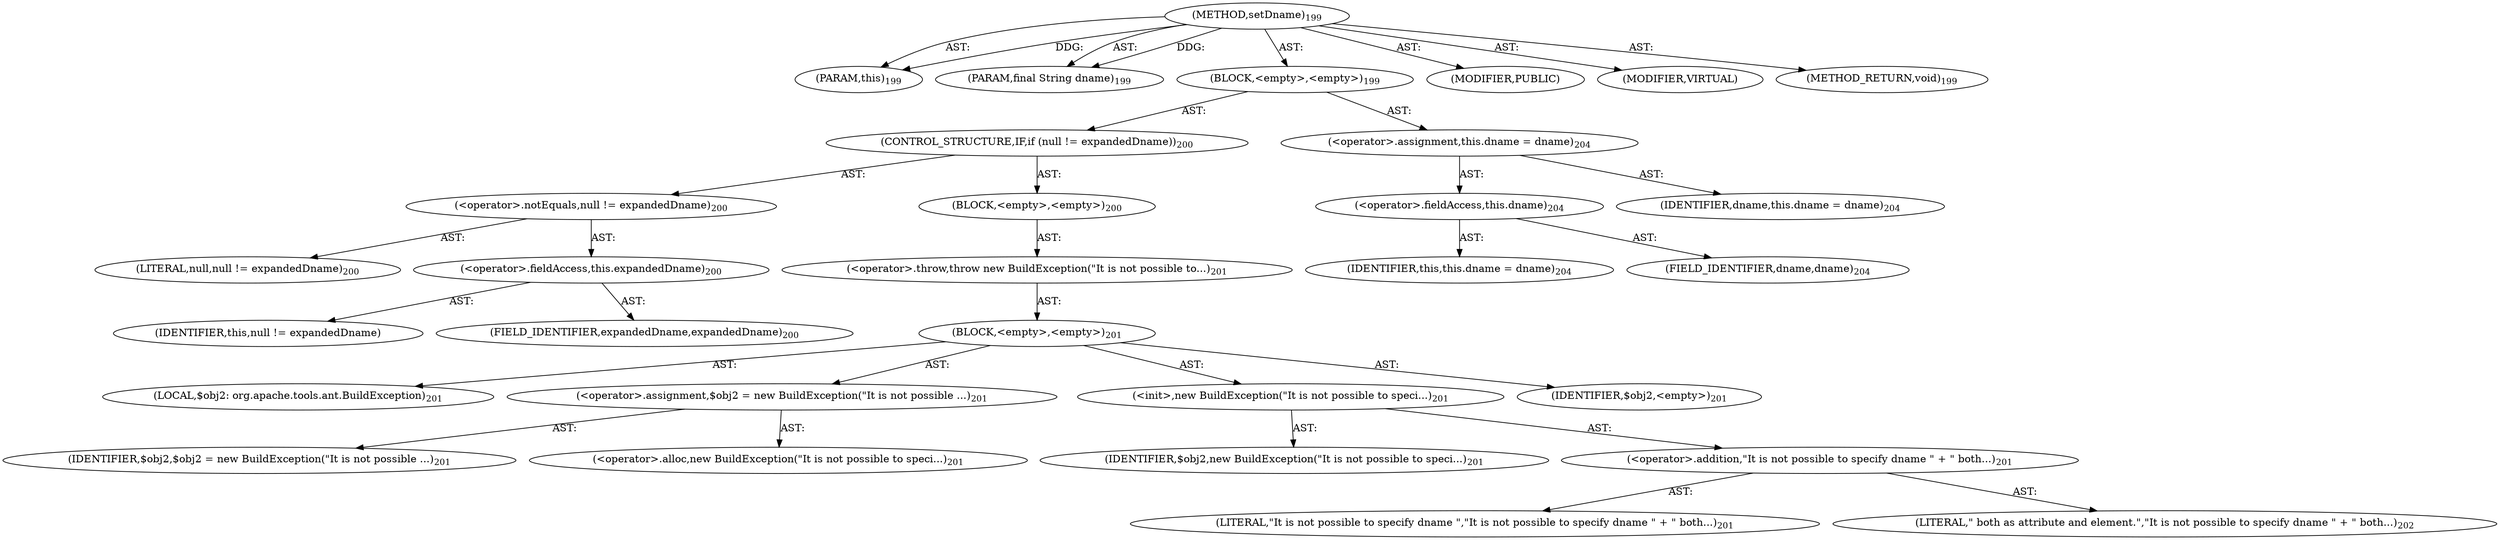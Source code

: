 digraph "setDname" {  
"111669149707" [label = <(METHOD,setDname)<SUB>199</SUB>> ]
"115964116995" [label = <(PARAM,this)<SUB>199</SUB>> ]
"115964117018" [label = <(PARAM,final String dname)<SUB>199</SUB>> ]
"25769803795" [label = <(BLOCK,&lt;empty&gt;,&lt;empty&gt;)<SUB>199</SUB>> ]
"47244640262" [label = <(CONTROL_STRUCTURE,IF,if (null != expandedDname))<SUB>200</SUB>> ]
"30064771155" [label = <(&lt;operator&gt;.notEquals,null != expandedDname)<SUB>200</SUB>> ]
"90194313234" [label = <(LITERAL,null,null != expandedDname)<SUB>200</SUB>> ]
"30064771156" [label = <(&lt;operator&gt;.fieldAccess,this.expandedDname)<SUB>200</SUB>> ]
"68719476820" [label = <(IDENTIFIER,this,null != expandedDname)> ]
"55834574863" [label = <(FIELD_IDENTIFIER,expandedDname,expandedDname)<SUB>200</SUB>> ]
"25769803796" [label = <(BLOCK,&lt;empty&gt;,&lt;empty&gt;)<SUB>200</SUB>> ]
"30064771157" [label = <(&lt;operator&gt;.throw,throw new BuildException(&quot;It is not possible to...)<SUB>201</SUB>> ]
"25769803797" [label = <(BLOCK,&lt;empty&gt;,&lt;empty&gt;)<SUB>201</SUB>> ]
"94489280523" [label = <(LOCAL,$obj2: org.apache.tools.ant.BuildException)<SUB>201</SUB>> ]
"30064771158" [label = <(&lt;operator&gt;.assignment,$obj2 = new BuildException(&quot;It is not possible ...)<SUB>201</SUB>> ]
"68719476821" [label = <(IDENTIFIER,$obj2,$obj2 = new BuildException(&quot;It is not possible ...)<SUB>201</SUB>> ]
"30064771159" [label = <(&lt;operator&gt;.alloc,new BuildException(&quot;It is not possible to speci...)<SUB>201</SUB>> ]
"30064771160" [label = <(&lt;init&gt;,new BuildException(&quot;It is not possible to speci...)<SUB>201</SUB>> ]
"68719476822" [label = <(IDENTIFIER,$obj2,new BuildException(&quot;It is not possible to speci...)<SUB>201</SUB>> ]
"30064771161" [label = <(&lt;operator&gt;.addition,&quot;It is not possible to specify dname &quot; + &quot; both...)<SUB>201</SUB>> ]
"90194313235" [label = <(LITERAL,&quot;It is not possible to specify dname &quot;,&quot;It is not possible to specify dname &quot; + &quot; both...)<SUB>201</SUB>> ]
"90194313236" [label = <(LITERAL,&quot; both as attribute and element.&quot;,&quot;It is not possible to specify dname &quot; + &quot; both...)<SUB>202</SUB>> ]
"68719476823" [label = <(IDENTIFIER,$obj2,&lt;empty&gt;)<SUB>201</SUB>> ]
"30064771162" [label = <(&lt;operator&gt;.assignment,this.dname = dname)<SUB>204</SUB>> ]
"30064771163" [label = <(&lt;operator&gt;.fieldAccess,this.dname)<SUB>204</SUB>> ]
"68719476740" [label = <(IDENTIFIER,this,this.dname = dname)<SUB>204</SUB>> ]
"55834574864" [label = <(FIELD_IDENTIFIER,dname,dname)<SUB>204</SUB>> ]
"68719476824" [label = <(IDENTIFIER,dname,this.dname = dname)<SUB>204</SUB>> ]
"133143986215" [label = <(MODIFIER,PUBLIC)> ]
"133143986216" [label = <(MODIFIER,VIRTUAL)> ]
"128849018891" [label = <(METHOD_RETURN,void)<SUB>199</SUB>> ]
  "111669149707" -> "115964116995"  [ label = "AST: "] 
  "111669149707" -> "115964117018"  [ label = "AST: "] 
  "111669149707" -> "25769803795"  [ label = "AST: "] 
  "111669149707" -> "133143986215"  [ label = "AST: "] 
  "111669149707" -> "133143986216"  [ label = "AST: "] 
  "111669149707" -> "128849018891"  [ label = "AST: "] 
  "25769803795" -> "47244640262"  [ label = "AST: "] 
  "25769803795" -> "30064771162"  [ label = "AST: "] 
  "47244640262" -> "30064771155"  [ label = "AST: "] 
  "47244640262" -> "25769803796"  [ label = "AST: "] 
  "30064771155" -> "90194313234"  [ label = "AST: "] 
  "30064771155" -> "30064771156"  [ label = "AST: "] 
  "30064771156" -> "68719476820"  [ label = "AST: "] 
  "30064771156" -> "55834574863"  [ label = "AST: "] 
  "25769803796" -> "30064771157"  [ label = "AST: "] 
  "30064771157" -> "25769803797"  [ label = "AST: "] 
  "25769803797" -> "94489280523"  [ label = "AST: "] 
  "25769803797" -> "30064771158"  [ label = "AST: "] 
  "25769803797" -> "30064771160"  [ label = "AST: "] 
  "25769803797" -> "68719476823"  [ label = "AST: "] 
  "30064771158" -> "68719476821"  [ label = "AST: "] 
  "30064771158" -> "30064771159"  [ label = "AST: "] 
  "30064771160" -> "68719476822"  [ label = "AST: "] 
  "30064771160" -> "30064771161"  [ label = "AST: "] 
  "30064771161" -> "90194313235"  [ label = "AST: "] 
  "30064771161" -> "90194313236"  [ label = "AST: "] 
  "30064771162" -> "30064771163"  [ label = "AST: "] 
  "30064771162" -> "68719476824"  [ label = "AST: "] 
  "30064771163" -> "68719476740"  [ label = "AST: "] 
  "30064771163" -> "55834574864"  [ label = "AST: "] 
  "111669149707" -> "115964116995"  [ label = "DDG: "] 
  "111669149707" -> "115964117018"  [ label = "DDG: "] 
}

